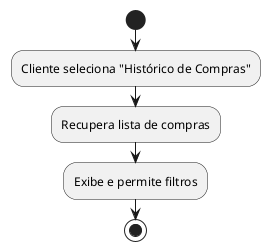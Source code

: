 @startuml case14
start
:Cliente seleciona "Histórico de Compras";
:Recupera lista de compras;
:Exibe e permite filtros;
stop
@enduml